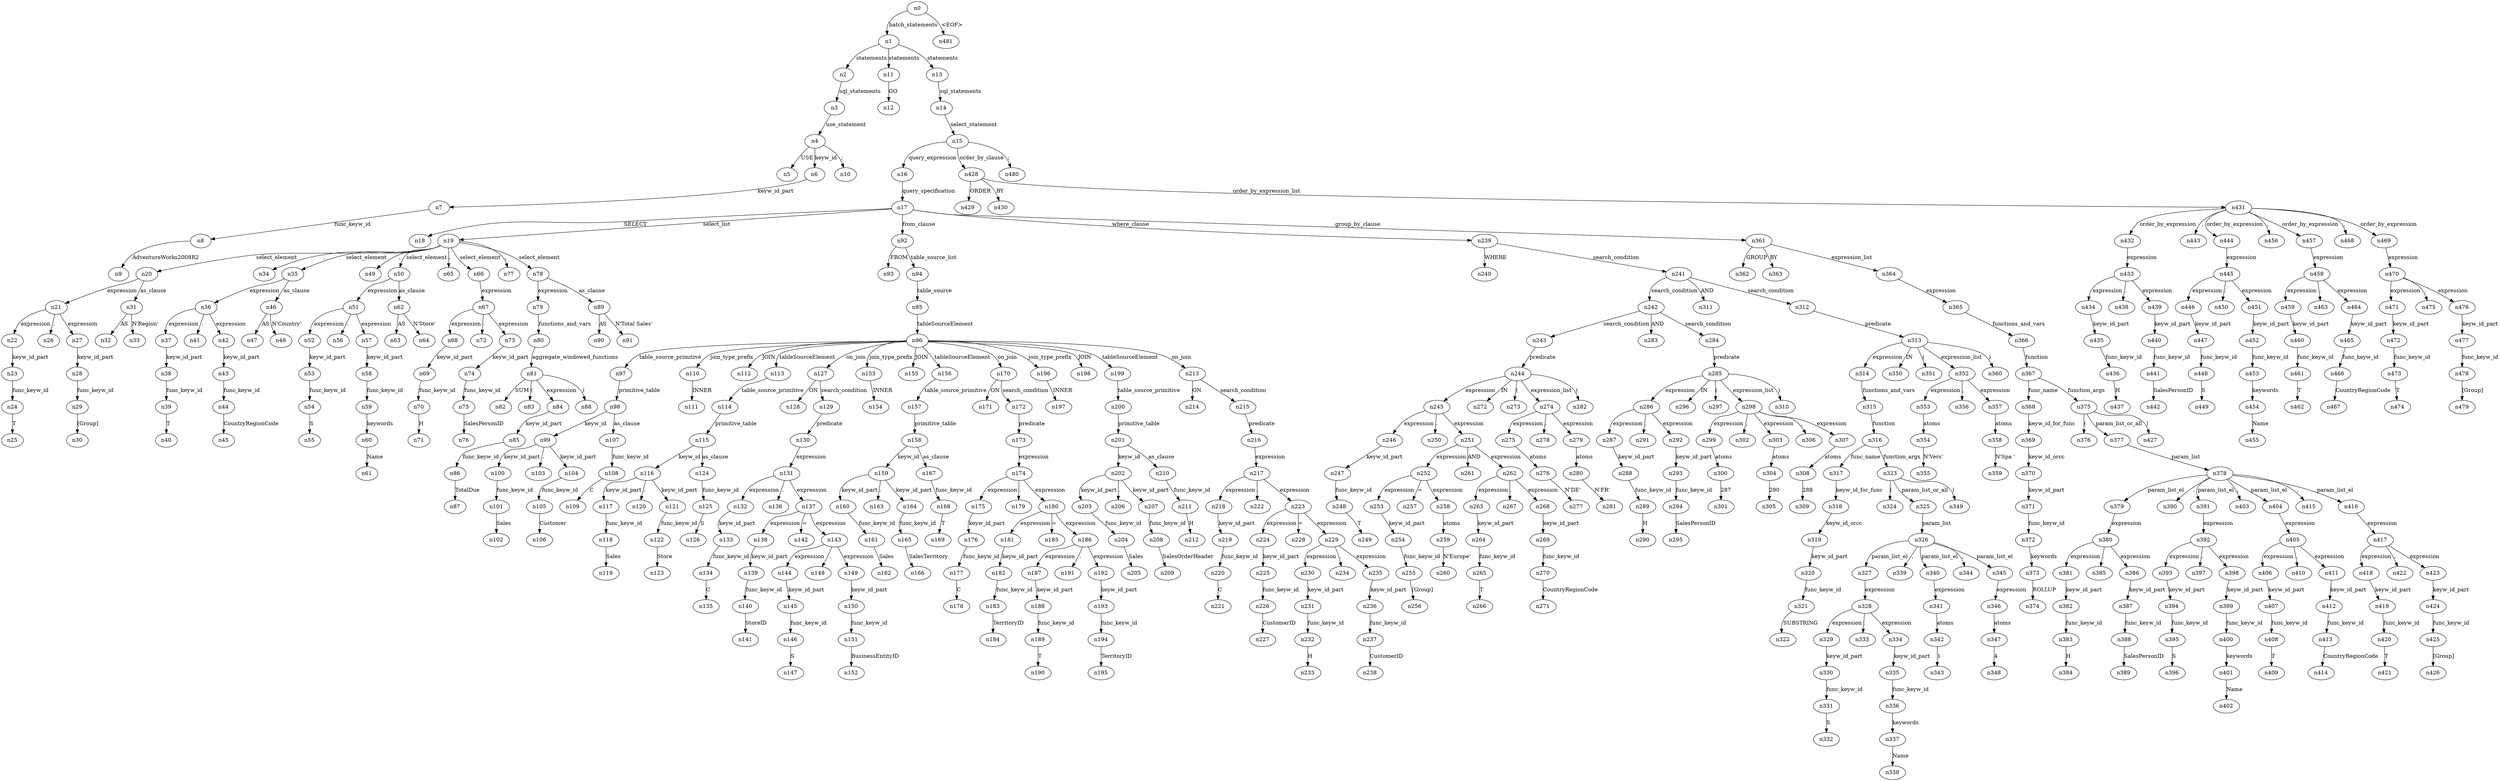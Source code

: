 digraph ParseTree {
  n0 -> n1 [label="batch_statements"];
  n1 -> n2 [label="statements"];
  n2 -> n3 [label="sql_statements"];
  n3 -> n4 [label="use_statement"];
  n4 -> n5 [label="USE"];
  n4 -> n6 [label="keyw_id"];
  n6 -> n7 [label="keyw_id_part"];
  n7 -> n8 [label="func_keyw_id"];
  n8 -> n9 [label="AdventureWorks2008R2"];
  n4 -> n10 [label=";"];
  n1 -> n11 [label="statements"];
  n11 -> n12 [label="GO"];
  n1 -> n13 [label="statements"];
  n13 -> n14 [label="sql_statements"];
  n14 -> n15 [label="select_statement"];
  n15 -> n16 [label="query_expression"];
  n16 -> n17 [label="query_specification"];
  n17 -> n18 [label="SELECT"];
  n17 -> n19 [label="select_list"];
  n19 -> n20 [label="select_element"];
  n20 -> n21 [label="expression"];
  n21 -> n22 [label="expression"];
  n22 -> n23 [label="keyw_id_part"];
  n23 -> n24 [label="func_keyw_id"];
  n24 -> n25 [label="T"];
  n21 -> n26 [label="."];
  n21 -> n27 [label="expression"];
  n27 -> n28 [label="keyw_id_part"];
  n28 -> n29 [label="func_keyw_id"];
  n29 -> n30 [label="[Group]"];
  n20 -> n31 [label="as_clause"];
  n31 -> n32 [label="AS"];
  n31 -> n33 [label="N'Region'"];
  n19 -> n34 [label=","];
  n19 -> n35 [label="select_element"];
  n35 -> n36 [label="expression"];
  n36 -> n37 [label="expression"];
  n37 -> n38 [label="keyw_id_part"];
  n38 -> n39 [label="func_keyw_id"];
  n39 -> n40 [label="T"];
  n36 -> n41 [label="."];
  n36 -> n42 [label="expression"];
  n42 -> n43 [label="keyw_id_part"];
  n43 -> n44 [label="func_keyw_id"];
  n44 -> n45 [label="CountryRegionCode"];
  n35 -> n46 [label="as_clause"];
  n46 -> n47 [label="AS"];
  n46 -> n48 [label="N'Country'"];
  n19 -> n49 [label=","];
  n19 -> n50 [label="select_element"];
  n50 -> n51 [label="expression"];
  n51 -> n52 [label="expression"];
  n52 -> n53 [label="keyw_id_part"];
  n53 -> n54 [label="func_keyw_id"];
  n54 -> n55 [label="S"];
  n51 -> n56 [label="."];
  n51 -> n57 [label="expression"];
  n57 -> n58 [label="keyw_id_part"];
  n58 -> n59 [label="func_keyw_id"];
  n59 -> n60 [label="keywords"];
  n60 -> n61 [label="Name"];
  n50 -> n62 [label="as_clause"];
  n62 -> n63 [label="AS"];
  n62 -> n64 [label="N'Store'"];
  n19 -> n65 [label=","];
  n19 -> n66 [label="select_element"];
  n66 -> n67 [label="expression"];
  n67 -> n68 [label="expression"];
  n68 -> n69 [label="keyw_id_part"];
  n69 -> n70 [label="func_keyw_id"];
  n70 -> n71 [label="H"];
  n67 -> n72 [label="."];
  n67 -> n73 [label="expression"];
  n73 -> n74 [label="keyw_id_part"];
  n74 -> n75 [label="func_keyw_id"];
  n75 -> n76 [label="SalesPersonID"];
  n19 -> n77 [label=","];
  n19 -> n78 [label="select_element"];
  n78 -> n79 [label="expression"];
  n79 -> n80 [label="functions_and_vars"];
  n80 -> n81 [label="aggregate_windowed_functions"];
  n81 -> n82 [label="SUM"];
  n81 -> n83 [label="("];
  n81 -> n84 [label="expression"];
  n84 -> n85 [label="keyw_id_part"];
  n85 -> n86 [label="func_keyw_id"];
  n86 -> n87 [label="TotalDue"];
  n81 -> n88 [label=")"];
  n78 -> n89 [label="as_clause"];
  n89 -> n90 [label="AS"];
  n89 -> n91 [label="N'Total Sales'"];
  n17 -> n92 [label="from_clause"];
  n92 -> n93 [label="FROM"];
  n92 -> n94 [label="table_source_list"];
  n94 -> n95 [label="table_source"];
  n95 -> n96 [label="tableSourceElement"];
  n96 -> n97 [label="table_source_primitive"];
  n97 -> n98 [label="primitive_table"];
  n98 -> n99 [label="keyw_id"];
  n99 -> n100 [label="keyw_id_part"];
  n100 -> n101 [label="func_keyw_id"];
  n101 -> n102 [label="Sales"];
  n99 -> n103 [label="."];
  n99 -> n104 [label="keyw_id_part"];
  n104 -> n105 [label="func_keyw_id"];
  n105 -> n106 [label="Customer"];
  n98 -> n107 [label="as_clause"];
  n107 -> n108 [label="func_keyw_id"];
  n108 -> n109 [label="C"];
  n96 -> n110 [label="join_type_prefix"];
  n110 -> n111 [label="INNER"];
  n96 -> n112 [label="JOIN"];
  n96 -> n113 [label="tableSourceElement"];
  n113 -> n114 [label="table_source_primitive"];
  n114 -> n115 [label="primitive_table"];
  n115 -> n116 [label="keyw_id"];
  n116 -> n117 [label="keyw_id_part"];
  n117 -> n118 [label="func_keyw_id"];
  n118 -> n119 [label="Sales"];
  n116 -> n120 [label="."];
  n116 -> n121 [label="keyw_id_part"];
  n121 -> n122 [label="func_keyw_id"];
  n122 -> n123 [label="Store"];
  n115 -> n124 [label="as_clause"];
  n124 -> n125 [label="func_keyw_id"];
  n125 -> n126 [label="S"];
  n96 -> n127 [label="on_join"];
  n127 -> n128 [label="ON"];
  n127 -> n129 [label="search_condition"];
  n129 -> n130 [label="predicate"];
  n130 -> n131 [label="expression"];
  n131 -> n132 [label="expression"];
  n132 -> n133 [label="keyw_id_part"];
  n133 -> n134 [label="func_keyw_id"];
  n134 -> n135 [label="C"];
  n131 -> n136 [label="."];
  n131 -> n137 [label="expression"];
  n137 -> n138 [label="expression"];
  n138 -> n139 [label="keyw_id_part"];
  n139 -> n140 [label="func_keyw_id"];
  n140 -> n141 [label="StoreID"];
  n137 -> n142 [label="="];
  n137 -> n143 [label="expression"];
  n143 -> n144 [label="expression"];
  n144 -> n145 [label="keyw_id_part"];
  n145 -> n146 [label="func_keyw_id"];
  n146 -> n147 [label="S"];
  n143 -> n148 [label="."];
  n143 -> n149 [label="expression"];
  n149 -> n150 [label="keyw_id_part"];
  n150 -> n151 [label="func_keyw_id"];
  n151 -> n152 [label="BusinessEntityID"];
  n96 -> n153 [label="join_type_prefix"];
  n153 -> n154 [label="INNER"];
  n96 -> n155 [label="JOIN"];
  n96 -> n156 [label="tableSourceElement"];
  n156 -> n157 [label="table_source_primitive"];
  n157 -> n158 [label="primitive_table"];
  n158 -> n159 [label="keyw_id"];
  n159 -> n160 [label="keyw_id_part"];
  n160 -> n161 [label="func_keyw_id"];
  n161 -> n162 [label="Sales"];
  n159 -> n163 [label="."];
  n159 -> n164 [label="keyw_id_part"];
  n164 -> n165 [label="func_keyw_id"];
  n165 -> n166 [label="SalesTerritory"];
  n158 -> n167 [label="as_clause"];
  n167 -> n168 [label="func_keyw_id"];
  n168 -> n169 [label="T"];
  n96 -> n170 [label="on_join"];
  n170 -> n171 [label="ON"];
  n170 -> n172 [label="search_condition"];
  n172 -> n173 [label="predicate"];
  n173 -> n174 [label="expression"];
  n174 -> n175 [label="expression"];
  n175 -> n176 [label="keyw_id_part"];
  n176 -> n177 [label="func_keyw_id"];
  n177 -> n178 [label="C"];
  n174 -> n179 [label="."];
  n174 -> n180 [label="expression"];
  n180 -> n181 [label="expression"];
  n181 -> n182 [label="keyw_id_part"];
  n182 -> n183 [label="func_keyw_id"];
  n183 -> n184 [label="TerritoryID"];
  n180 -> n185 [label="="];
  n180 -> n186 [label="expression"];
  n186 -> n187 [label="expression"];
  n187 -> n188 [label="keyw_id_part"];
  n188 -> n189 [label="func_keyw_id"];
  n189 -> n190 [label="T"];
  n186 -> n191 [label="."];
  n186 -> n192 [label="expression"];
  n192 -> n193 [label="keyw_id_part"];
  n193 -> n194 [label="func_keyw_id"];
  n194 -> n195 [label="TerritoryID"];
  n96 -> n196 [label="join_type_prefix"];
  n196 -> n197 [label="INNER"];
  n96 -> n198 [label="JOIN"];
  n96 -> n199 [label="tableSourceElement"];
  n199 -> n200 [label="table_source_primitive"];
  n200 -> n201 [label="primitive_table"];
  n201 -> n202 [label="keyw_id"];
  n202 -> n203 [label="keyw_id_part"];
  n203 -> n204 [label="func_keyw_id"];
  n204 -> n205 [label="Sales"];
  n202 -> n206 [label="."];
  n202 -> n207 [label="keyw_id_part"];
  n207 -> n208 [label="func_keyw_id"];
  n208 -> n209 [label="SalesOrderHeader"];
  n201 -> n210 [label="as_clause"];
  n210 -> n211 [label="func_keyw_id"];
  n211 -> n212 [label="H"];
  n96 -> n213 [label="on_join"];
  n213 -> n214 [label="ON"];
  n213 -> n215 [label="search_condition"];
  n215 -> n216 [label="predicate"];
  n216 -> n217 [label="expression"];
  n217 -> n218 [label="expression"];
  n218 -> n219 [label="keyw_id_part"];
  n219 -> n220 [label="func_keyw_id"];
  n220 -> n221 [label="C"];
  n217 -> n222 [label="."];
  n217 -> n223 [label="expression"];
  n223 -> n224 [label="expression"];
  n224 -> n225 [label="keyw_id_part"];
  n225 -> n226 [label="func_keyw_id"];
  n226 -> n227 [label="CustomerID"];
  n223 -> n228 [label="="];
  n223 -> n229 [label="expression"];
  n229 -> n230 [label="expression"];
  n230 -> n231 [label="keyw_id_part"];
  n231 -> n232 [label="func_keyw_id"];
  n232 -> n233 [label="H"];
  n229 -> n234 [label="."];
  n229 -> n235 [label="expression"];
  n235 -> n236 [label="keyw_id_part"];
  n236 -> n237 [label="func_keyw_id"];
  n237 -> n238 [label="CustomerID"];
  n17 -> n239 [label="where_clause"];
  n239 -> n240 [label="WHERE"];
  n239 -> n241 [label="search_condition"];
  n241 -> n242 [label="search_condition"];
  n242 -> n243 [label="search_condition"];
  n243 -> n244 [label="predicate"];
  n244 -> n245 [label="expression"];
  n245 -> n246 [label="expression"];
  n246 -> n247 [label="keyw_id_part"];
  n247 -> n248 [label="func_keyw_id"];
  n248 -> n249 [label="T"];
  n245 -> n250 [label="."];
  n245 -> n251 [label="expression"];
  n251 -> n252 [label="expression"];
  n252 -> n253 [label="expression"];
  n253 -> n254 [label="keyw_id_part"];
  n254 -> n255 [label="func_keyw_id"];
  n255 -> n256 [label="[Group]"];
  n252 -> n257 [label="="];
  n252 -> n258 [label="expression"];
  n258 -> n259 [label="atoms"];
  n259 -> n260 [label="N'Europe'"];
  n251 -> n261 [label="AND"];
  n251 -> n262 [label="expression"];
  n262 -> n263 [label="expression"];
  n263 -> n264 [label="keyw_id_part"];
  n264 -> n265 [label="func_keyw_id"];
  n265 -> n266 [label="T"];
  n262 -> n267 [label="."];
  n262 -> n268 [label="expression"];
  n268 -> n269 [label="keyw_id_part"];
  n269 -> n270 [label="func_keyw_id"];
  n270 -> n271 [label="CountryRegionCode"];
  n244 -> n272 [label="IN"];
  n244 -> n273 [label="("];
  n244 -> n274 [label="expression_list"];
  n274 -> n275 [label="expression"];
  n275 -> n276 [label="atoms"];
  n276 -> n277 [label="N'DE'"];
  n274 -> n278 [label=","];
  n274 -> n279 [label="expression"];
  n279 -> n280 [label="atoms"];
  n280 -> n281 [label="N'FR'"];
  n244 -> n282 [label=")"];
  n242 -> n283 [label="AND"];
  n242 -> n284 [label="search_condition"];
  n284 -> n285 [label="predicate"];
  n285 -> n286 [label="expression"];
  n286 -> n287 [label="expression"];
  n287 -> n288 [label="keyw_id_part"];
  n288 -> n289 [label="func_keyw_id"];
  n289 -> n290 [label="H"];
  n286 -> n291 [label="."];
  n286 -> n292 [label="expression"];
  n292 -> n293 [label="keyw_id_part"];
  n293 -> n294 [label="func_keyw_id"];
  n294 -> n295 [label="SalesPersonID"];
  n285 -> n296 [label="IN"];
  n285 -> n297 [label="("];
  n285 -> n298 [label="expression_list"];
  n298 -> n299 [label="expression"];
  n299 -> n300 [label="atoms"];
  n300 -> n301 [label="287"];
  n298 -> n302 [label=","];
  n298 -> n303 [label="expression"];
  n303 -> n304 [label="atoms"];
  n304 -> n305 [label="290"];
  n298 -> n306 [label=","];
  n298 -> n307 [label="expression"];
  n307 -> n308 [label="atoms"];
  n308 -> n309 [label="288"];
  n285 -> n310 [label=")"];
  n241 -> n311 [label="AND"];
  n241 -> n312 [label="search_condition"];
  n312 -> n313 [label="predicate"];
  n313 -> n314 [label="expression"];
  n314 -> n315 [label="functions_and_vars"];
  n315 -> n316 [label="function"];
  n316 -> n317 [label="func_name"];
  n317 -> n318 [label="keyw_id_for_func"];
  n318 -> n319 [label="keyw_id_orcc"];
  n319 -> n320 [label="keyw_id_part"];
  n320 -> n321 [label="func_keyw_id"];
  n321 -> n322 [label="SUBSTRING"];
  n316 -> n323 [label="function_args"];
  n323 -> n324 [label="("];
  n323 -> n325 [label="param_list_or_all"];
  n325 -> n326 [label="param_list"];
  n326 -> n327 [label="param_list_el"];
  n327 -> n328 [label="expression"];
  n328 -> n329 [label="expression"];
  n329 -> n330 [label="keyw_id_part"];
  n330 -> n331 [label="func_keyw_id"];
  n331 -> n332 [label="S"];
  n328 -> n333 [label="."];
  n328 -> n334 [label="expression"];
  n334 -> n335 [label="keyw_id_part"];
  n335 -> n336 [label="func_keyw_id"];
  n336 -> n337 [label="keywords"];
  n337 -> n338 [label="Name"];
  n326 -> n339 [label=","];
  n326 -> n340 [label="param_list_el"];
  n340 -> n341 [label="expression"];
  n341 -> n342 [label="atoms"];
  n342 -> n343 [label="1"];
  n326 -> n344 [label=","];
  n326 -> n345 [label="param_list_el"];
  n345 -> n346 [label="expression"];
  n346 -> n347 [label="atoms"];
  n347 -> n348 [label="4"];
  n323 -> n349 [label=")"];
  n313 -> n350 [label="IN"];
  n313 -> n351 [label="("];
  n313 -> n352 [label="expression_list"];
  n352 -> n353 [label="expression"];
  n353 -> n354 [label="atoms"];
  n354 -> n355 [label="N'Vers'"];
  n352 -> n356 [label=","];
  n352 -> n357 [label="expression"];
  n357 -> n358 [label="atoms"];
  n358 -> n359 [label="N'Spa '"];
  n313 -> n360 [label=")"];
  n17 -> n361 [label="group_by_clause"];
  n361 -> n362 [label="GROUP"];
  n361 -> n363 [label="BY"];
  n361 -> n364 [label="expression_list"];
  n364 -> n365 [label="expression"];
  n365 -> n366 [label="functions_and_vars"];
  n366 -> n367 [label="function"];
  n367 -> n368 [label="func_name"];
  n368 -> n369 [label="keyw_id_for_func"];
  n369 -> n370 [label="keyw_id_orcc"];
  n370 -> n371 [label="keyw_id_part"];
  n371 -> n372 [label="func_keyw_id"];
  n372 -> n373 [label="keywords"];
  n373 -> n374 [label="ROLLUP"];
  n367 -> n375 [label="function_args"];
  n375 -> n376 [label="("];
  n375 -> n377 [label="param_list_or_all"];
  n377 -> n378 [label="param_list"];
  n378 -> n379 [label="param_list_el"];
  n379 -> n380 [label="expression"];
  n380 -> n381 [label="expression"];
  n381 -> n382 [label="keyw_id_part"];
  n382 -> n383 [label="func_keyw_id"];
  n383 -> n384 [label="H"];
  n380 -> n385 [label="."];
  n380 -> n386 [label="expression"];
  n386 -> n387 [label="keyw_id_part"];
  n387 -> n388 [label="func_keyw_id"];
  n388 -> n389 [label="SalesPersonID"];
  n378 -> n390 [label=","];
  n378 -> n391 [label="param_list_el"];
  n391 -> n392 [label="expression"];
  n392 -> n393 [label="expression"];
  n393 -> n394 [label="keyw_id_part"];
  n394 -> n395 [label="func_keyw_id"];
  n395 -> n396 [label="S"];
  n392 -> n397 [label="."];
  n392 -> n398 [label="expression"];
  n398 -> n399 [label="keyw_id_part"];
  n399 -> n400 [label="func_keyw_id"];
  n400 -> n401 [label="keywords"];
  n401 -> n402 [label="Name"];
  n378 -> n403 [label=","];
  n378 -> n404 [label="param_list_el"];
  n404 -> n405 [label="expression"];
  n405 -> n406 [label="expression"];
  n406 -> n407 [label="keyw_id_part"];
  n407 -> n408 [label="func_keyw_id"];
  n408 -> n409 [label="T"];
  n405 -> n410 [label="."];
  n405 -> n411 [label="expression"];
  n411 -> n412 [label="keyw_id_part"];
  n412 -> n413 [label="func_keyw_id"];
  n413 -> n414 [label="CountryRegionCode"];
  n378 -> n415 [label=","];
  n378 -> n416 [label="param_list_el"];
  n416 -> n417 [label="expression"];
  n417 -> n418 [label="expression"];
  n418 -> n419 [label="keyw_id_part"];
  n419 -> n420 [label="func_keyw_id"];
  n420 -> n421 [label="T"];
  n417 -> n422 [label="."];
  n417 -> n423 [label="expression"];
  n423 -> n424 [label="keyw_id_part"];
  n424 -> n425 [label="func_keyw_id"];
  n425 -> n426 [label="[Group]"];
  n375 -> n427 [label=")"];
  n15 -> n428 [label="order_by_clause"];
  n428 -> n429 [label="ORDER"];
  n428 -> n430 [label="BY"];
  n428 -> n431 [label="order_by_expression_list"];
  n431 -> n432 [label="order_by_expression"];
  n432 -> n433 [label="expression"];
  n433 -> n434 [label="expression"];
  n434 -> n435 [label="keyw_id_part"];
  n435 -> n436 [label="func_keyw_id"];
  n436 -> n437 [label="H"];
  n433 -> n438 [label="."];
  n433 -> n439 [label="expression"];
  n439 -> n440 [label="keyw_id_part"];
  n440 -> n441 [label="func_keyw_id"];
  n441 -> n442 [label="SalesPersonID"];
  n431 -> n443 [label=","];
  n431 -> n444 [label="order_by_expression"];
  n444 -> n445 [label="expression"];
  n445 -> n446 [label="expression"];
  n446 -> n447 [label="keyw_id_part"];
  n447 -> n448 [label="func_keyw_id"];
  n448 -> n449 [label="S"];
  n445 -> n450 [label="."];
  n445 -> n451 [label="expression"];
  n451 -> n452 [label="keyw_id_part"];
  n452 -> n453 [label="func_keyw_id"];
  n453 -> n454 [label="keywords"];
  n454 -> n455 [label="Name"];
  n431 -> n456 [label=","];
  n431 -> n457 [label="order_by_expression"];
  n457 -> n458 [label="expression"];
  n458 -> n459 [label="expression"];
  n459 -> n460 [label="keyw_id_part"];
  n460 -> n461 [label="func_keyw_id"];
  n461 -> n462 [label="T"];
  n458 -> n463 [label="."];
  n458 -> n464 [label="expression"];
  n464 -> n465 [label="keyw_id_part"];
  n465 -> n466 [label="func_keyw_id"];
  n466 -> n467 [label="CountryRegionCode"];
  n431 -> n468 [label=","];
  n431 -> n469 [label="order_by_expression"];
  n469 -> n470 [label="expression"];
  n470 -> n471 [label="expression"];
  n471 -> n472 [label="keyw_id_part"];
  n472 -> n473 [label="func_keyw_id"];
  n473 -> n474 [label="T"];
  n470 -> n475 [label="."];
  n470 -> n476 [label="expression"];
  n476 -> n477 [label="keyw_id_part"];
  n477 -> n478 [label="func_keyw_id"];
  n478 -> n479 [label="[Group]"];
  n15 -> n480 [label=";"];
  n0 -> n481 [label="<EOF>"];
}